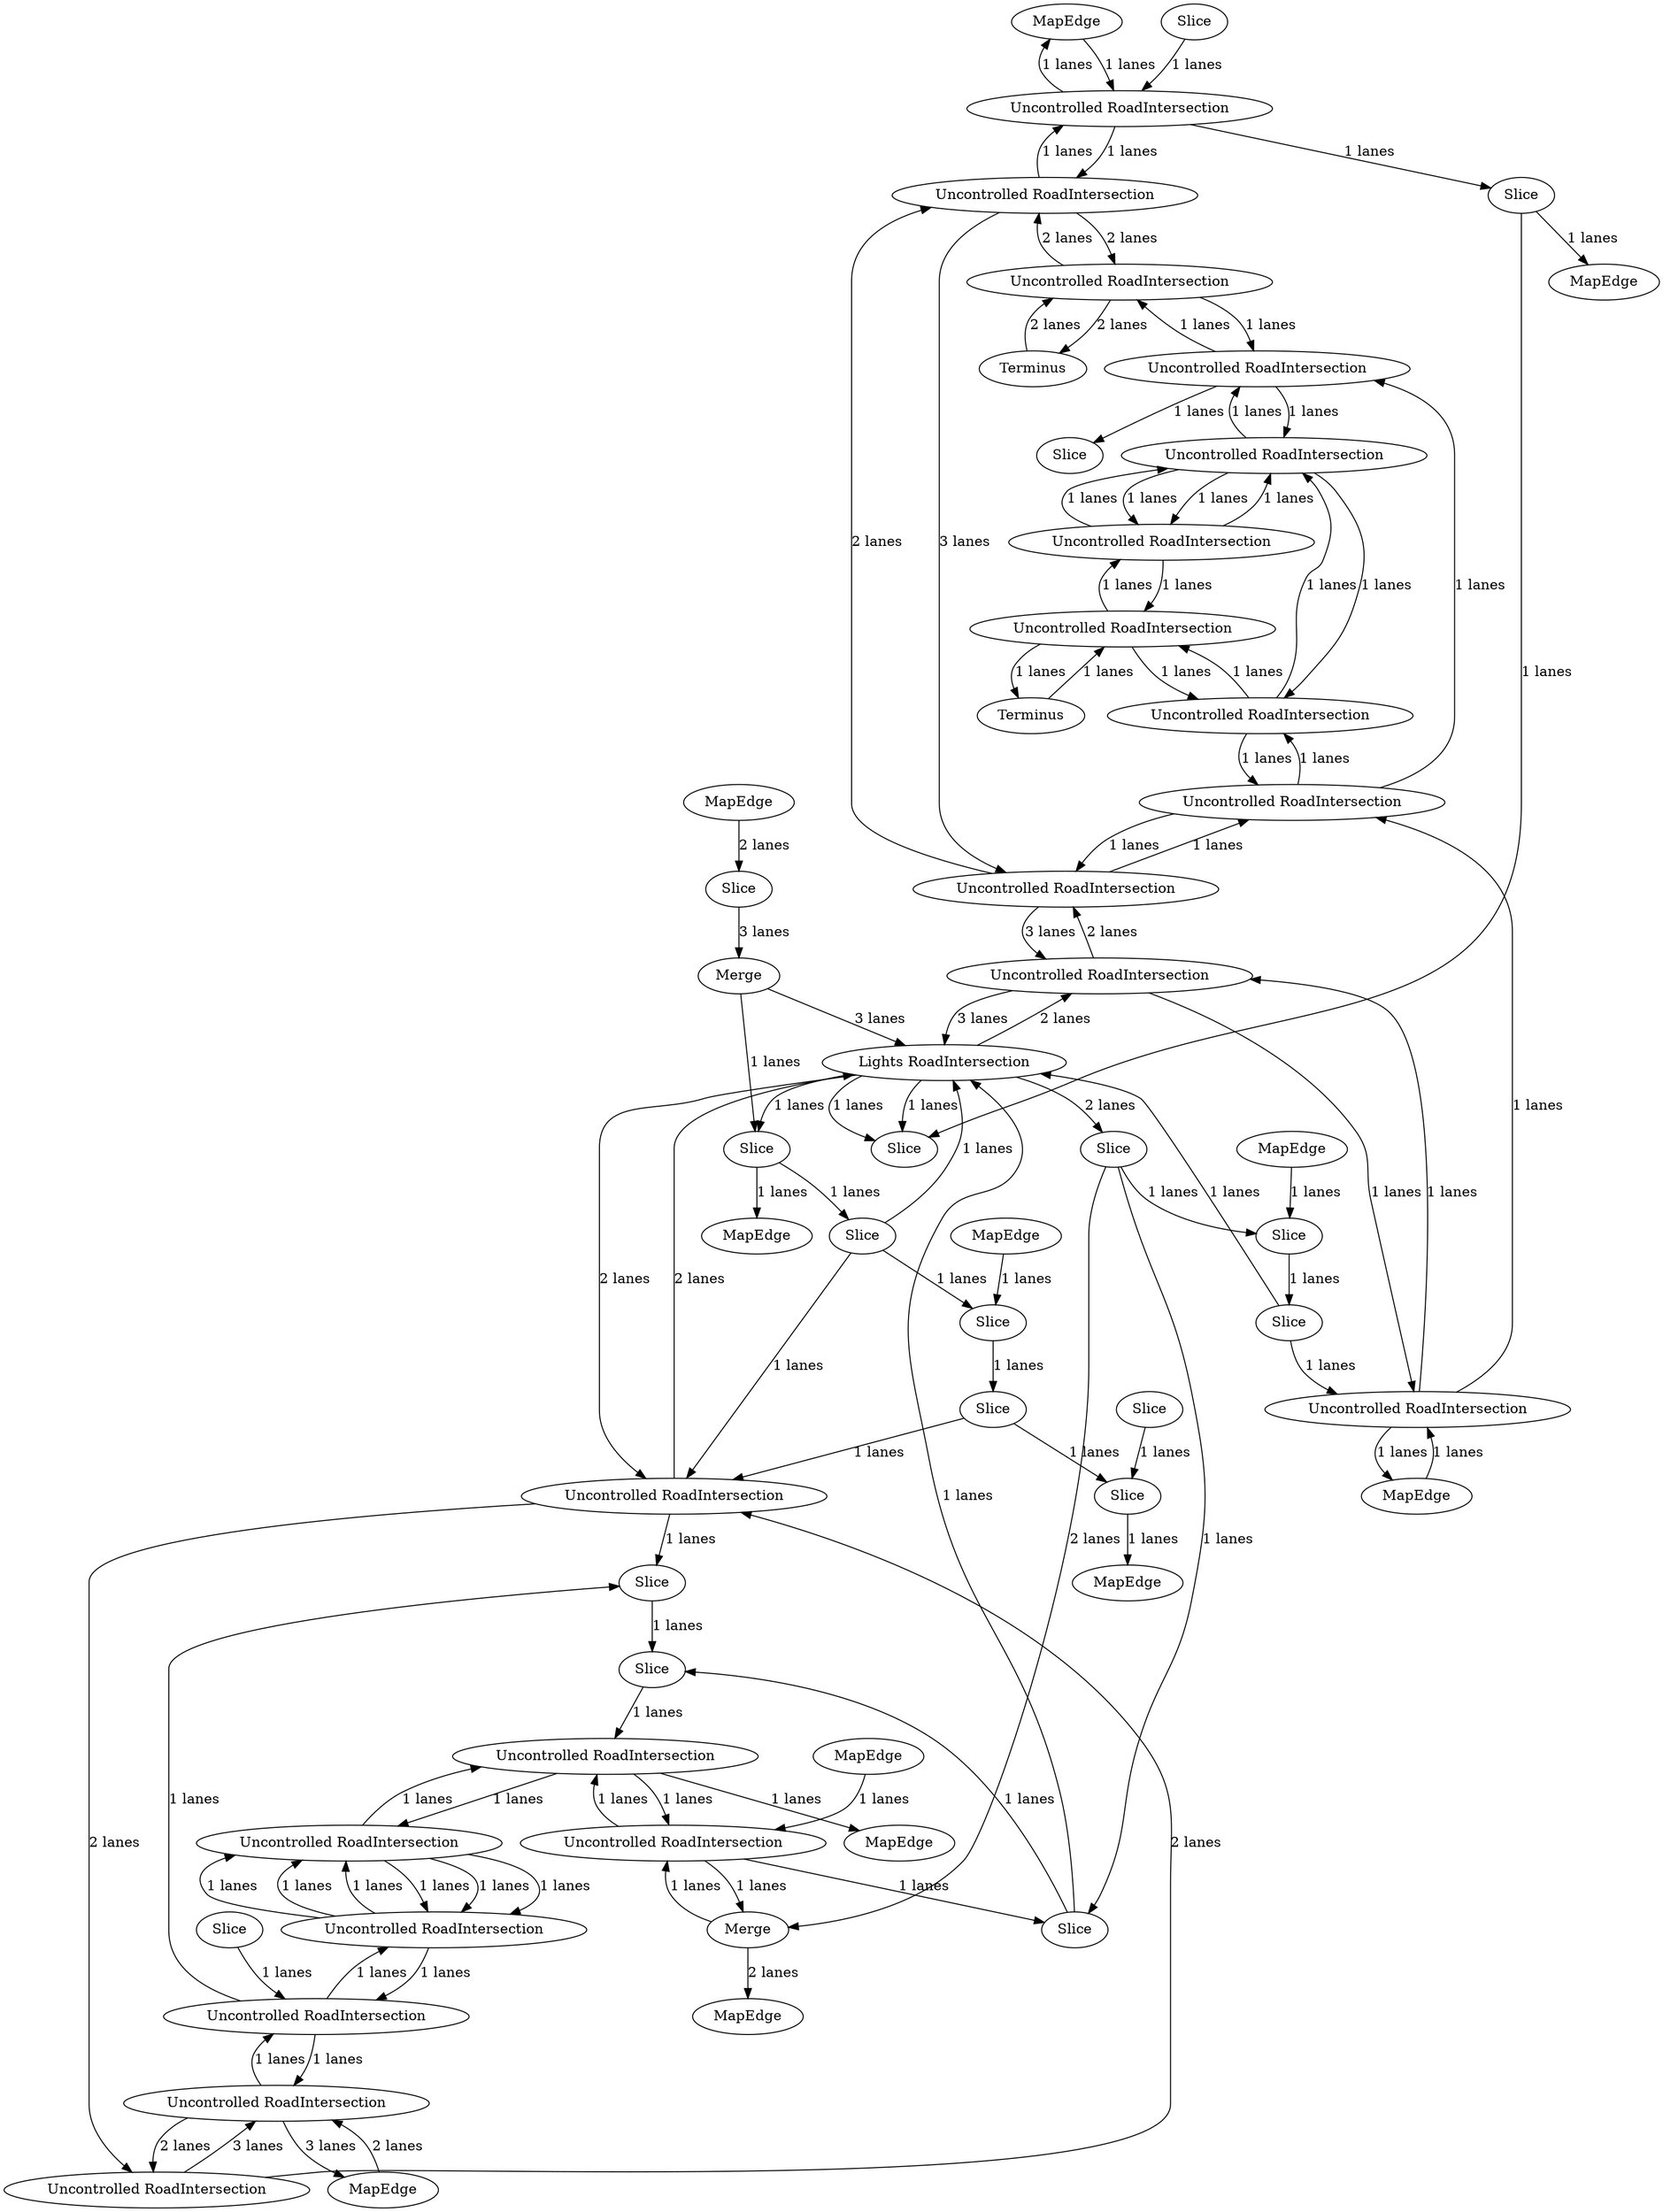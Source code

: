 digraph {
    0 [ label = "MapEdge" ]
    1 [ label = "Uncontrolled RoadIntersection" ]
    2 [ label = "MapEdge" ]
    3 [ label = "Uncontrolled RoadIntersection" ]
    4 [ label = "MapEdge" ]
    5 [ label = "Slice" ]
    6 [ label = "Merge" ]
    7 [ label = "MapEdge" ]
    8 [ label = "Terminus" ]
    9 [ label = "MapEdge" ]
    10 [ label = "Slice" ]
    11 [ label = "Slice" ]
    12 [ label = "Slice" ]
    13 [ label = "Slice" ]
    14 [ label = "Uncontrolled RoadIntersection" ]
    15 [ label = "Slice" ]
    16 [ label = "Slice" ]
    17 [ label = "Slice" ]
    18 [ label = "Slice" ]
    19 [ label = "Uncontrolled RoadIntersection" ]
    20 [ label = "MapEdge" ]
    21 [ label = "Slice" ]
    22 [ label = "Uncontrolled RoadIntersection" ]
    23 [ label = "Slice" ]
    24 [ label = "MapEdge" ]
    25 [ label = "Slice" ]
    26 [ label = "MapEdge" ]
    27 [ label = "Slice" ]
    28 [ label = "Slice" ]
    29 [ label = "Slice" ]
    30 [ label = "Slice" ]
    31 [ label = "MapEdge" ]
    32 [ label = "Uncontrolled RoadIntersection" ]
    33 [ label = "MapEdge" ]
    34 [ label = "MapEdge" ]
    35 [ label = "Slice" ]
    36 [ label = "Slice" ]
    37 [ label = "MapEdge" ]
    38 [ label = "Terminus" ]
    39 [ label = "Lights RoadIntersection" ]
    40 [ label = "Uncontrolled RoadIntersection" ]
    41 [ label = "Uncontrolled RoadIntersection" ]
    42 [ label = "Uncontrolled RoadIntersection" ]
    43 [ label = "Uncontrolled RoadIntersection" ]
    44 [ label = "Uncontrolled RoadIntersection" ]
    45 [ label = "Uncontrolled RoadIntersection" ]
    46 [ label = "Merge" ]
    47 [ label = "Uncontrolled RoadIntersection" ]
    48 [ label = "Uncontrolled RoadIntersection" ]
    49 [ label = "Uncontrolled RoadIntersection" ]
    50 [ label = "Uncontrolled RoadIntersection" ]
    51 [ label = "Uncontrolled RoadIntersection" ]
    52 [ label = "Uncontrolled RoadIntersection" ]
    53 [ label = "Uncontrolled RoadIntersection" ]
    54 [ label = "Uncontrolled RoadIntersection" ]
    0 -> 22 [ label = "1 lanes" ]
    22 -> 0 [ label = "1 lanes" ]
    22 -> 1 [ label = "1 lanes" ]
    1 -> 22 [ label = "1 lanes" ]
    2 -> 19 [ label = "1 lanes" ]
    19 -> 2 [ label = "1 lanes" ]
    19 -> 3 [ label = "1 lanes" ]
    3 -> 19 [ label = "1 lanes" ]
    3 -> 47 [ label = "2 lanes" ]
    47 -> 3 [ label = "3 lanes" ]
    47 -> 1 [ label = "2 lanes" ]
    1 -> 47 [ label = "3 lanes" ]
    46 -> 4 [ label = "2 lanes" ]
    5 -> 6 [ label = "3 lanes" ]
    6 -> 39 [ label = "3 lanes" ]
    7 -> 5 [ label = "2 lanes" ]
    1 -> 49 [ label = "2 lanes" ]
    49 -> 1 [ label = "2 lanes" ]
    49 -> 8 [ label = "2 lanes" ]
    8 -> 49 [ label = "2 lanes" ]
    39 -> 12 [ label = "2 lanes" ]
    12 -> 46 [ label = "2 lanes" ]
    44 -> 9 [ label = "1 lanes" ]
    13 -> 44 [ label = "1 lanes" ]
    10 -> 13 [ label = "1 lanes" ]
    14 -> 10 [ label = "1 lanes" ]
    28 -> 14 [ label = "1 lanes" ]
    41 -> 10 [ label = "1 lanes" ]
    11 -> 41 [ label = "1 lanes" ]
    36 -> 13 [ label = "1 lanes" ]
    12 -> 36 [ label = "1 lanes" ]
    6 -> 35 [ label = "1 lanes" ]
    35 -> 21 [ label = "1 lanes" ]
    21 -> 14 [ label = "1 lanes" ]
    12 -> 16 [ label = "1 lanes" ]
    39 -> 17 [ label = "1 lanes" ]
    15 -> 39 [ label = "1 lanes" ]
    50 -> 18 [ label = "1 lanes" ]
    48 -> 50 [ label = "1 lanes" ]
    19 -> 48 [ label = "1 lanes" ]
    15 -> 19 [ label = "1 lanes" ]
    16 -> 15 [ label = "1 lanes" ]
    20 -> 16 [ label = "1 lanes" ]
    39 -> 17 [ label = "1 lanes" ]
    21 -> 39 [ label = "1 lanes" ]
    25 -> 17 [ label = "1 lanes" ]
    22 -> 25 [ label = "1 lanes" ]
    23 -> 22 [ label = "1 lanes" ]
    25 -> 24 [ label = "1 lanes" ]
    26 -> 29 [ label = "1 lanes" ]
    30 -> 27 [ label = "1 lanes" ]
    21 -> 29 [ label = "1 lanes" ]
    27 -> 31 [ label = "1 lanes" ]
    28 -> 27 [ label = "1 lanes" ]
    29 -> 28 [ label = "1 lanes" ]
    39 -> 3 [ label = "2 lanes" ]
    3 -> 39 [ label = "3 lanes" ]
    32 -> 14 [ label = "2 lanes" ]
    14 -> 32 [ label = "2 lanes" ]
    33 -> 40 [ label = "2 lanes" ]
    40 -> 33 [ label = "3 lanes" ]
    40 -> 32 [ label = "2 lanes" ]
    32 -> 40 [ label = "3 lanes" ]
    35 -> 34 [ label = "1 lanes" ]
    39 -> 35 [ label = "1 lanes" ]
    36 -> 39 [ label = "1 lanes" ]
    45 -> 36 [ label = "1 lanes" ]
    37 -> 45 [ label = "1 lanes" ]
    51 -> 54 [ label = "1 lanes" ]
    54 -> 51 [ label = "1 lanes" ]
    54 -> 53 [ label = "1 lanes" ]
    53 -> 54 [ label = "1 lanes" ]
    53 -> 38 [ label = "1 lanes" ]
    38 -> 53 [ label = "1 lanes" ]
    14 -> 39 [ label = "2 lanes" ]
    39 -> 14 [ label = "2 lanes" ]
    40 -> 41 [ label = "1 lanes" ]
    41 -> 40 [ label = "1 lanes" ]
    41 -> 42 [ label = "1 lanes" ]
    42 -> 41 [ label = "1 lanes" ]
    42 -> 43 [ label = "1 lanes" ]
    43 -> 42 [ label = "1 lanes" ]
    42 -> 43 [ label = "1 lanes" ]
    43 -> 42 [ label = "1 lanes" ]
    43 -> 44 [ label = "1 lanes" ]
    44 -> 43 [ label = "1 lanes" ]
    44 -> 45 [ label = "1 lanes" ]
    45 -> 44 [ label = "1 lanes" ]
    45 -> 46 [ label = "1 lanes" ]
    46 -> 45 [ label = "1 lanes" ]
    42 -> 43 [ label = "1 lanes" ]
    43 -> 42 [ label = "1 lanes" ]
    47 -> 48 [ label = "1 lanes" ]
    48 -> 47 [ label = "1 lanes" ]
    48 -> 52 [ label = "1 lanes" ]
    52 -> 48 [ label = "1 lanes" ]
    52 -> 51 [ label = "1 lanes" ]
    51 -> 52 [ label = "1 lanes" ]
    49 -> 50 [ label = "1 lanes" ]
    50 -> 49 [ label = "1 lanes" ]
    50 -> 51 [ label = "1 lanes" ]
    51 -> 50 [ label = "1 lanes" ]
    51 -> 54 [ label = "1 lanes" ]
    54 -> 51 [ label = "1 lanes" ]
    52 -> 53 [ label = "1 lanes" ]
    53 -> 52 [ label = "1 lanes" ]
}
